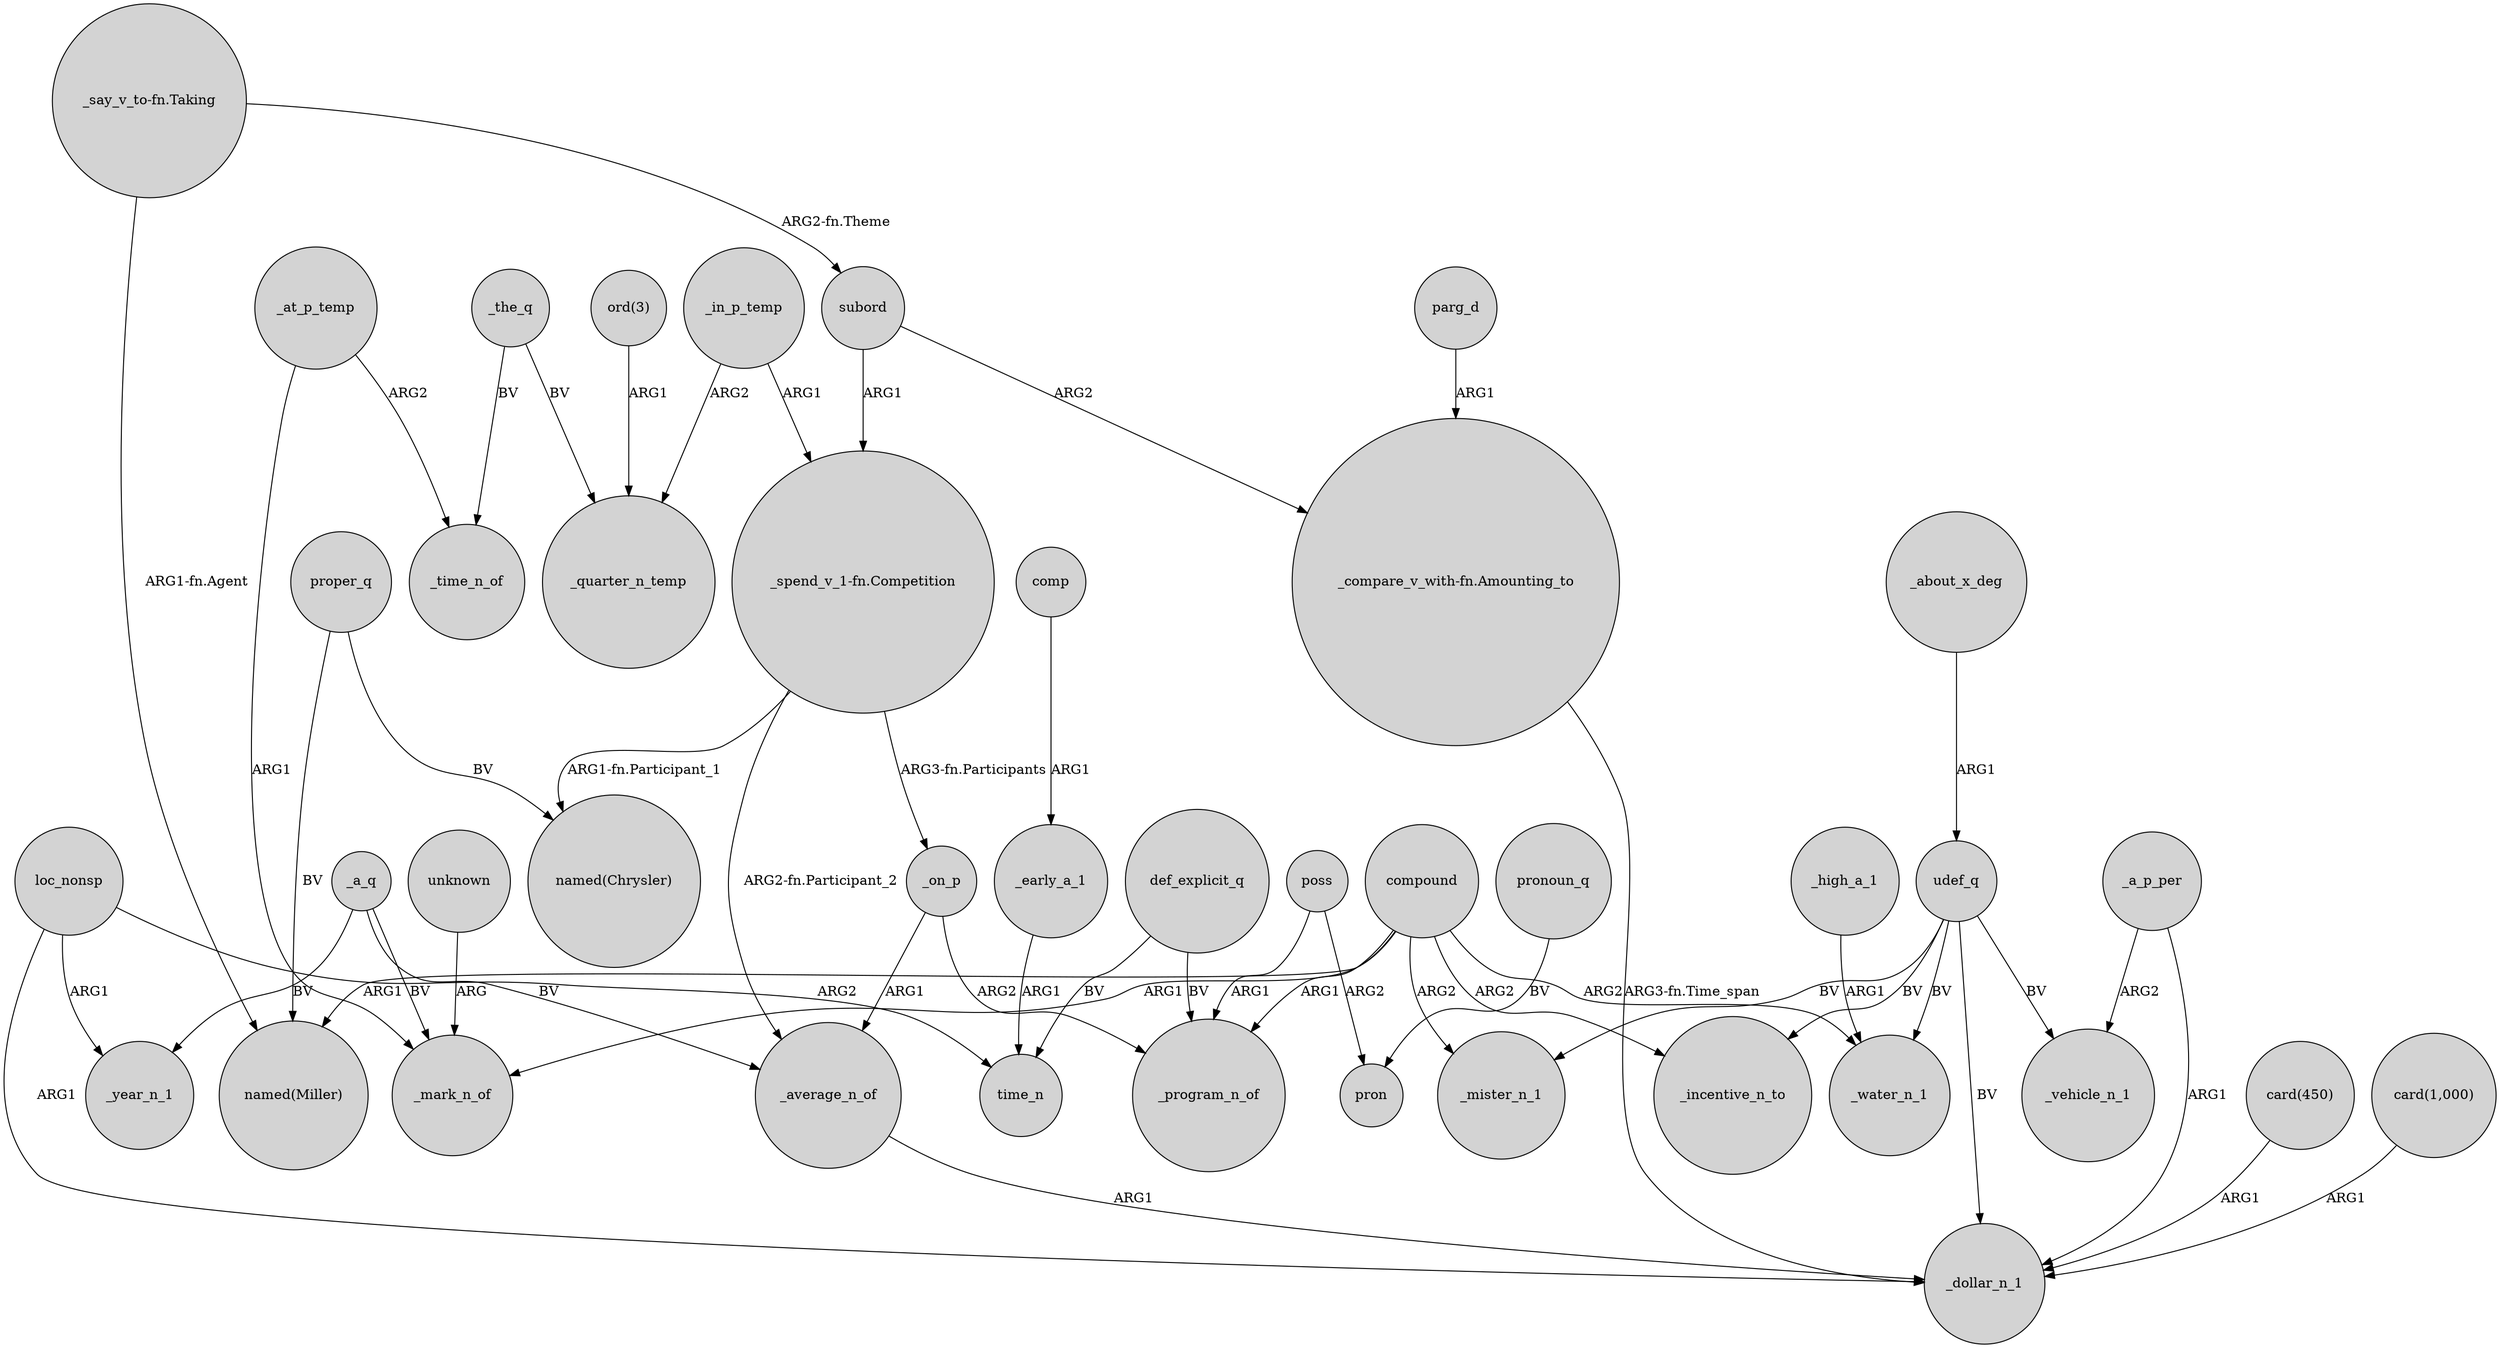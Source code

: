 digraph {
	node [shape=circle style=filled]
	_early_a_1 -> time_n [label=ARG1]
	compound -> "named(Miller)" [label=ARG1]
	loc_nonsp -> _dollar_n_1 [label=ARG1]
	udef_q -> _incentive_n_to [label=BV]
	compound -> _mister_n_1 [label=ARG2]
	_in_p_temp -> _quarter_n_temp [label=ARG2]
	proper_q -> "named(Miller)" [label=BV]
	"_spend_v_1-fn.Competition" -> _average_n_of [label="ARG2-fn.Participant_2"]
	unknown -> _mark_n_of [label=ARG]
	"ord(3)" -> _quarter_n_temp [label=ARG1]
	"_say_v_to-fn.Taking" -> subord [label="ARG2-fn.Theme"]
	compound -> _mark_n_of [label=ARG1]
	loc_nonsp -> _year_n_1 [label=ARG1]
	_the_q -> _quarter_n_temp [label=BV]
	_at_p_temp -> _mark_n_of [label=ARG1]
	comp -> _early_a_1 [label=ARG1]
	_in_p_temp -> "_spend_v_1-fn.Competition" [label=ARG1]
	udef_q -> _water_n_1 [label=BV]
	_a_q -> _year_n_1 [label=BV]
	udef_q -> _mister_n_1 [label=BV]
	_about_x_deg -> udef_q [label=ARG1]
	_high_a_1 -> _water_n_1 [label=ARG1]
	pronoun_q -> pron [label=BV]
	"_spend_v_1-fn.Competition" -> _on_p [label="ARG3-fn.Participants"]
	poss -> _program_n_of [label=ARG1]
	poss -> pron [label=ARG2]
	"_compare_v_with-fn.Amounting_to" -> _dollar_n_1 [label="ARG3-fn.Time_span"]
	compound -> _program_n_of [label=ARG1]
	"_say_v_to-fn.Taking" -> "named(Miller)" [label="ARG1-fn.Agent"]
	udef_q -> _vehicle_n_1 [label=BV]
	_a_q -> _mark_n_of [label=BV]
	_at_p_temp -> _time_n_of [label=ARG2]
	_the_q -> _time_n_of [label=BV]
	_on_p -> _average_n_of [label=ARG1]
	compound -> _incentive_n_to [label=ARG2]
	"card(450)" -> _dollar_n_1 [label=ARG1]
	udef_q -> _dollar_n_1 [label=BV]
	"card(1,000)" -> _dollar_n_1 [label=ARG1]
	_a_p_per -> _dollar_n_1 [label=ARG1]
	def_explicit_q -> _program_n_of [label=BV]
	_on_p -> _program_n_of [label=ARG2]
	_a_p_per -> _vehicle_n_1 [label=ARG2]
	"_spend_v_1-fn.Competition" -> "named(Chrysler)" [label="ARG1-fn.Participant_1"]
	def_explicit_q -> time_n [label=BV]
	loc_nonsp -> time_n [label=ARG2]
	subord -> "_compare_v_with-fn.Amounting_to" [label=ARG2]
	subord -> "_spend_v_1-fn.Competition" [label=ARG1]
	compound -> _water_n_1 [label=ARG2]
	_a_q -> _average_n_of [label=BV]
	parg_d -> "_compare_v_with-fn.Amounting_to" [label=ARG1]
	proper_q -> "named(Chrysler)" [label=BV]
	_average_n_of -> _dollar_n_1 [label=ARG1]
}
